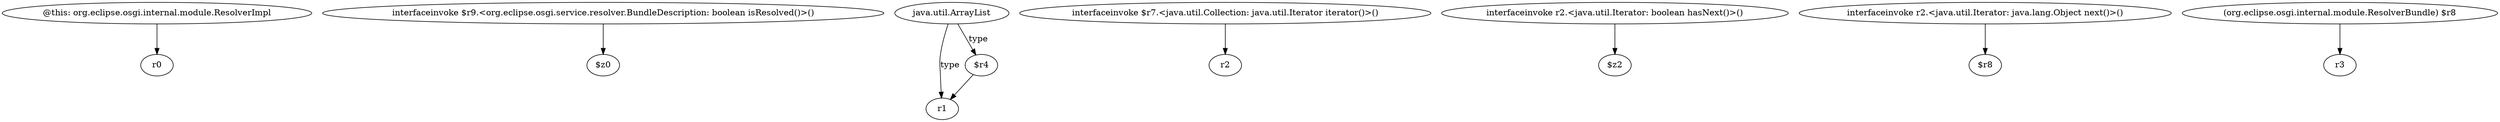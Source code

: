 digraph g {
0[label="@this: org.eclipse.osgi.internal.module.ResolverImpl"]
1[label="r0"]
0->1[label=""]
2[label="interfaceinvoke $r9.<org.eclipse.osgi.service.resolver.BundleDescription: boolean isResolved()>()"]
3[label="$z0"]
2->3[label=""]
4[label="java.util.ArrayList"]
5[label="r1"]
4->5[label="type"]
6[label="$r4"]
6->5[label=""]
7[label="interfaceinvoke $r7.<java.util.Collection: java.util.Iterator iterator()>()"]
8[label="r2"]
7->8[label=""]
9[label="interfaceinvoke r2.<java.util.Iterator: boolean hasNext()>()"]
10[label="$z2"]
9->10[label=""]
4->6[label="type"]
11[label="interfaceinvoke r2.<java.util.Iterator: java.lang.Object next()>()"]
12[label="$r8"]
11->12[label=""]
13[label="(org.eclipse.osgi.internal.module.ResolverBundle) $r8"]
14[label="r3"]
13->14[label=""]
}